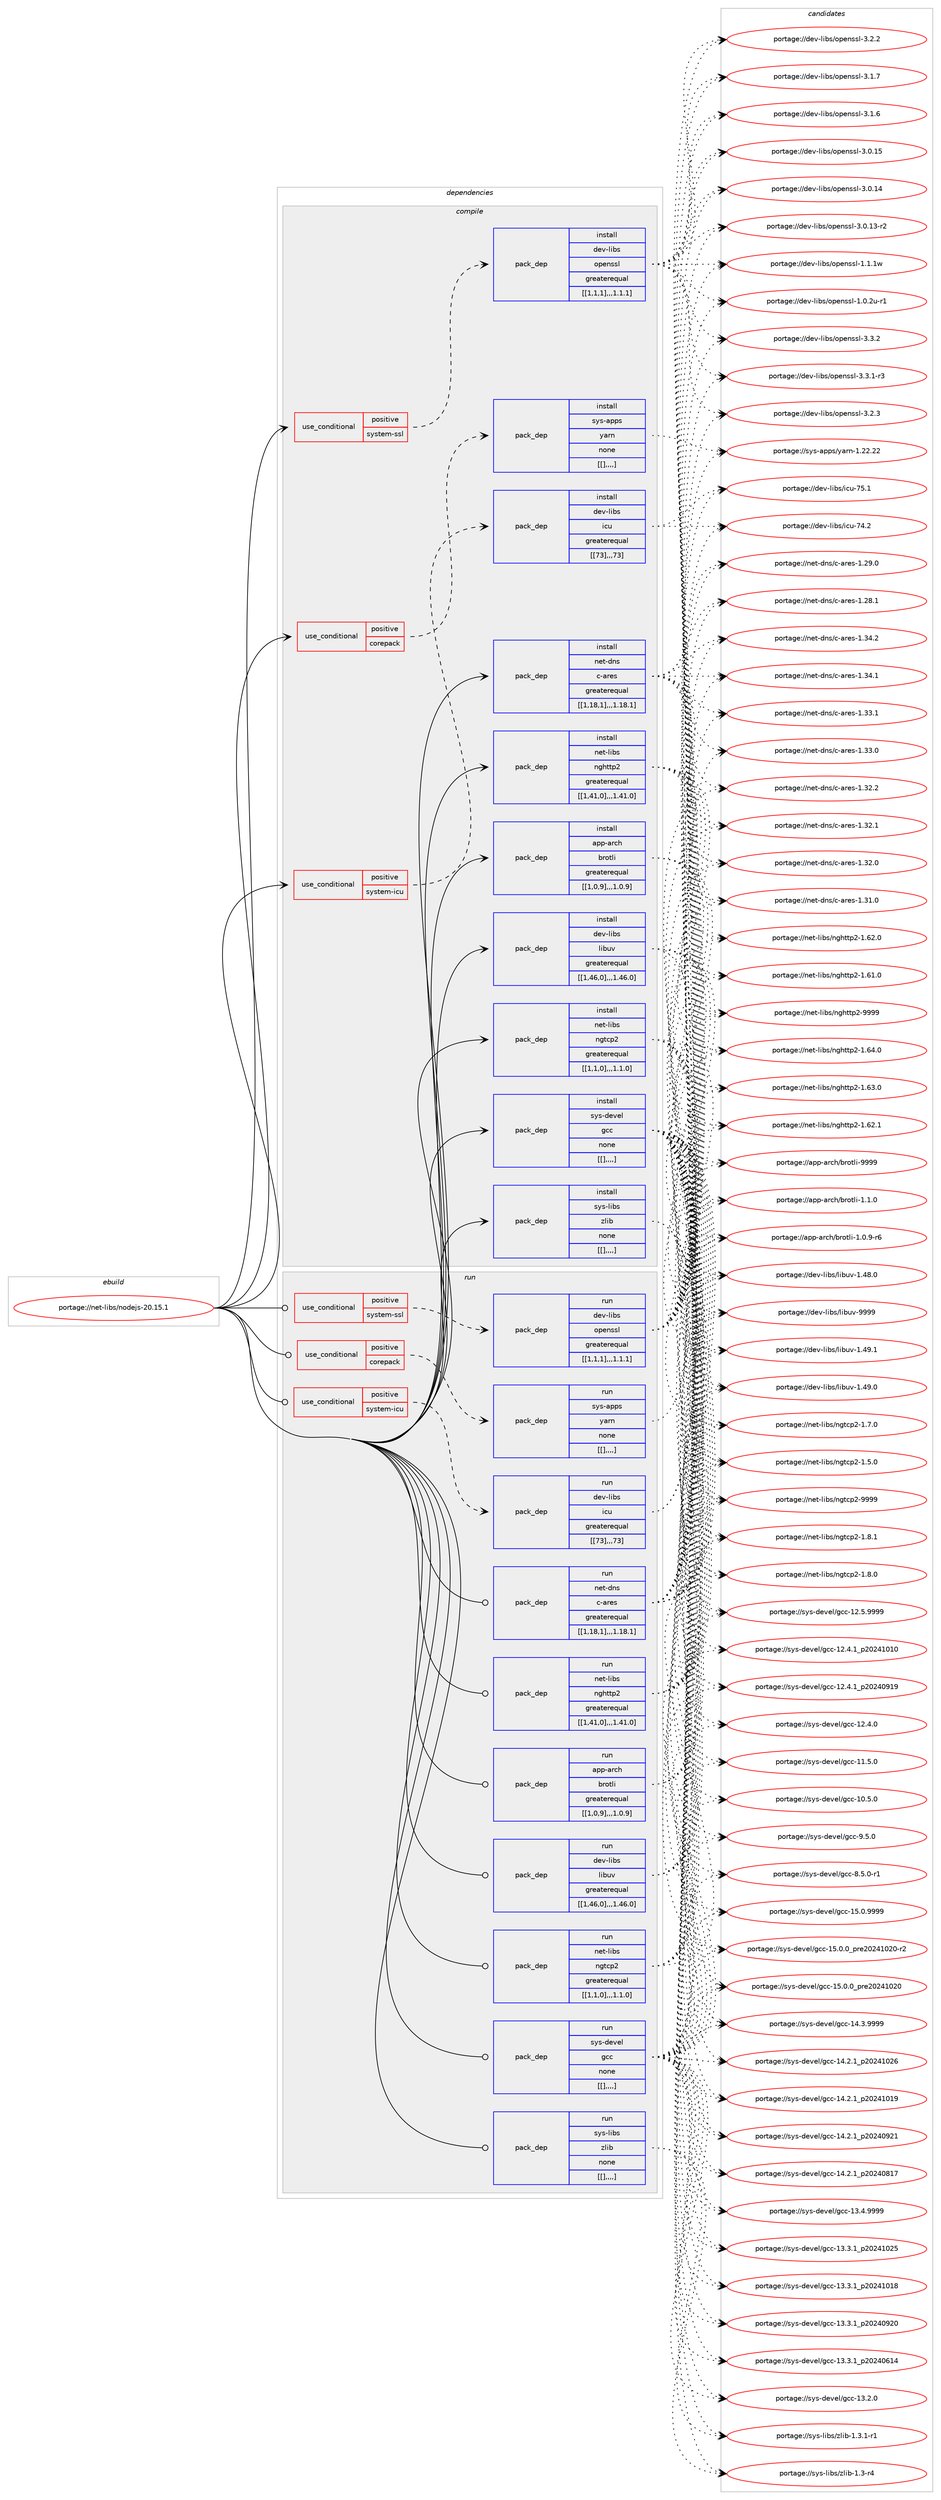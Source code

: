 digraph prolog {

# *************
# Graph options
# *************

newrank=true;
concentrate=true;
compound=true;
graph [rankdir=LR,fontname=Helvetica,fontsize=10,ranksep=1.5];#, ranksep=2.5, nodesep=0.2];
edge  [arrowhead=vee];
node  [fontname=Helvetica,fontsize=10];

# **********
# The ebuild
# **********

subgraph cluster_leftcol {
color=gray;
label=<<i>ebuild</i>>;
id [label="portage://net-libs/nodejs-20.15.1", color=red, width=4, href="../net-libs/nodejs-20.15.1.svg"];
}

# ****************
# The dependencies
# ****************

subgraph cluster_midcol {
color=gray;
label=<<i>dependencies</i>>;
subgraph cluster_compile {
fillcolor="#eeeeee";
style=filled;
label=<<i>compile</i>>;
subgraph cond100924 {
dependency384894 [label=<<TABLE BORDER="0" CELLBORDER="1" CELLSPACING="0" CELLPADDING="4"><TR><TD ROWSPAN="3" CELLPADDING="10">use_conditional</TD></TR><TR><TD>positive</TD></TR><TR><TD>corepack</TD></TR></TABLE>>, shape=none, color=red];
subgraph pack281029 {
dependency384946 [label=<<TABLE BORDER="0" CELLBORDER="1" CELLSPACING="0" CELLPADDING="4" WIDTH="220"><TR><TD ROWSPAN="6" CELLPADDING="30">pack_dep</TD></TR><TR><TD WIDTH="110">install</TD></TR><TR><TD>sys-apps</TD></TR><TR><TD>yarn</TD></TR><TR><TD>none</TD></TR><TR><TD>[[],,,,]</TD></TR></TABLE>>, shape=none, color=blue];
}
dependency384894:e -> dependency384946:w [weight=20,style="dashed",arrowhead="vee"];
}
id:e -> dependency384894:w [weight=20,style="solid",arrowhead="vee"];
subgraph cond100966 {
dependency384971 [label=<<TABLE BORDER="0" CELLBORDER="1" CELLSPACING="0" CELLPADDING="4"><TR><TD ROWSPAN="3" CELLPADDING="10">use_conditional</TD></TR><TR><TD>positive</TD></TR><TR><TD>system-icu</TD></TR></TABLE>>, shape=none, color=red];
subgraph pack281079 {
dependency385062 [label=<<TABLE BORDER="0" CELLBORDER="1" CELLSPACING="0" CELLPADDING="4" WIDTH="220"><TR><TD ROWSPAN="6" CELLPADDING="30">pack_dep</TD></TR><TR><TD WIDTH="110">install</TD></TR><TR><TD>dev-libs</TD></TR><TR><TD>icu</TD></TR><TR><TD>greaterequal</TD></TR><TR><TD>[[73],,,73]</TD></TR></TABLE>>, shape=none, color=blue];
}
dependency384971:e -> dependency385062:w [weight=20,style="dashed",arrowhead="vee"];
}
id:e -> dependency384971:w [weight=20,style="solid",arrowhead="vee"];
subgraph cond101025 {
dependency385082 [label=<<TABLE BORDER="0" CELLBORDER="1" CELLSPACING="0" CELLPADDING="4"><TR><TD ROWSPAN="3" CELLPADDING="10">use_conditional</TD></TR><TR><TD>positive</TD></TR><TR><TD>system-ssl</TD></TR></TABLE>>, shape=none, color=red];
subgraph pack281119 {
dependency385107 [label=<<TABLE BORDER="0" CELLBORDER="1" CELLSPACING="0" CELLPADDING="4" WIDTH="220"><TR><TD ROWSPAN="6" CELLPADDING="30">pack_dep</TD></TR><TR><TD WIDTH="110">install</TD></TR><TR><TD>dev-libs</TD></TR><TR><TD>openssl</TD></TR><TR><TD>greaterequal</TD></TR><TR><TD>[[1,1,1],,,1.1.1]</TD></TR></TABLE>>, shape=none, color=blue];
}
dependency385082:e -> dependency385107:w [weight=20,style="dashed",arrowhead="vee"];
}
id:e -> dependency385082:w [weight=20,style="solid",arrowhead="vee"];
subgraph pack281132 {
dependency385146 [label=<<TABLE BORDER="0" CELLBORDER="1" CELLSPACING="0" CELLPADDING="4" WIDTH="220"><TR><TD ROWSPAN="6" CELLPADDING="30">pack_dep</TD></TR><TR><TD WIDTH="110">install</TD></TR><TR><TD>app-arch</TD></TR><TR><TD>brotli</TD></TR><TR><TD>greaterequal</TD></TR><TR><TD>[[1,0,9],,,1.0.9]</TD></TR></TABLE>>, shape=none, color=blue];
}
id:e -> dependency385146:w [weight=20,style="solid",arrowhead="vee"];
subgraph pack281156 {
dependency385151 [label=<<TABLE BORDER="0" CELLBORDER="1" CELLSPACING="0" CELLPADDING="4" WIDTH="220"><TR><TD ROWSPAN="6" CELLPADDING="30">pack_dep</TD></TR><TR><TD WIDTH="110">install</TD></TR><TR><TD>dev-libs</TD></TR><TR><TD>libuv</TD></TR><TR><TD>greaterequal</TD></TR><TR><TD>[[1,46,0],,,1.46.0]</TD></TR></TABLE>>, shape=none, color=blue];
}
id:e -> dependency385151:w [weight=20,style="solid",arrowhead="vee"];
subgraph pack281160 {
dependency385176 [label=<<TABLE BORDER="0" CELLBORDER="1" CELLSPACING="0" CELLPADDING="4" WIDTH="220"><TR><TD ROWSPAN="6" CELLPADDING="30">pack_dep</TD></TR><TR><TD WIDTH="110">install</TD></TR><TR><TD>net-dns</TD></TR><TR><TD>c-ares</TD></TR><TR><TD>greaterequal</TD></TR><TR><TD>[[1,18,1],,,1.18.1]</TD></TR></TABLE>>, shape=none, color=blue];
}
id:e -> dependency385176:w [weight=20,style="solid",arrowhead="vee"];
subgraph pack281193 {
dependency385240 [label=<<TABLE BORDER="0" CELLBORDER="1" CELLSPACING="0" CELLPADDING="4" WIDTH="220"><TR><TD ROWSPAN="6" CELLPADDING="30">pack_dep</TD></TR><TR><TD WIDTH="110">install</TD></TR><TR><TD>net-libs</TD></TR><TR><TD>nghttp2</TD></TR><TR><TD>greaterequal</TD></TR><TR><TD>[[1,41,0],,,1.41.0]</TD></TR></TABLE>>, shape=none, color=blue];
}
id:e -> dependency385240:w [weight=20,style="solid",arrowhead="vee"];
subgraph pack281245 {
dependency385301 [label=<<TABLE BORDER="0" CELLBORDER="1" CELLSPACING="0" CELLPADDING="4" WIDTH="220"><TR><TD ROWSPAN="6" CELLPADDING="30">pack_dep</TD></TR><TR><TD WIDTH="110">install</TD></TR><TR><TD>net-libs</TD></TR><TR><TD>ngtcp2</TD></TR><TR><TD>greaterequal</TD></TR><TR><TD>[[1,1,0],,,1.1.0]</TD></TR></TABLE>>, shape=none, color=blue];
}
id:e -> dependency385301:w [weight=20,style="solid",arrowhead="vee"];
subgraph pack281261 {
dependency385306 [label=<<TABLE BORDER="0" CELLBORDER="1" CELLSPACING="0" CELLPADDING="4" WIDTH="220"><TR><TD ROWSPAN="6" CELLPADDING="30">pack_dep</TD></TR><TR><TD WIDTH="110">install</TD></TR><TR><TD>sys-devel</TD></TR><TR><TD>gcc</TD></TR><TR><TD>none</TD></TR><TR><TD>[[],,,,]</TD></TR></TABLE>>, shape=none, color=blue];
}
id:e -> dependency385306:w [weight=20,style="solid",arrowhead="vee"];
subgraph pack281265 {
dependency385327 [label=<<TABLE BORDER="0" CELLBORDER="1" CELLSPACING="0" CELLPADDING="4" WIDTH="220"><TR><TD ROWSPAN="6" CELLPADDING="30">pack_dep</TD></TR><TR><TD WIDTH="110">install</TD></TR><TR><TD>sys-libs</TD></TR><TR><TD>zlib</TD></TR><TR><TD>none</TD></TR><TR><TD>[[],,,,]</TD></TR></TABLE>>, shape=none, color=blue];
}
id:e -> dependency385327:w [weight=20,style="solid",arrowhead="vee"];
}
subgraph cluster_compileandrun {
fillcolor="#eeeeee";
style=filled;
label=<<i>compile and run</i>>;
}
subgraph cluster_run {
fillcolor="#eeeeee";
style=filled;
label=<<i>run</i>>;
subgraph cond101110 {
dependency385364 [label=<<TABLE BORDER="0" CELLBORDER="1" CELLSPACING="0" CELLPADDING="4"><TR><TD ROWSPAN="3" CELLPADDING="10">use_conditional</TD></TR><TR><TD>positive</TD></TR><TR><TD>corepack</TD></TR></TABLE>>, shape=none, color=red];
subgraph pack281303 {
dependency385455 [label=<<TABLE BORDER="0" CELLBORDER="1" CELLSPACING="0" CELLPADDING="4" WIDTH="220"><TR><TD ROWSPAN="6" CELLPADDING="30">pack_dep</TD></TR><TR><TD WIDTH="110">run</TD></TR><TR><TD>sys-apps</TD></TR><TR><TD>yarn</TD></TR><TR><TD>none</TD></TR><TR><TD>[[],,,,]</TD></TR></TABLE>>, shape=none, color=blue];
}
dependency385364:e -> dependency385455:w [weight=20,style="dashed",arrowhead="vee"];
}
id:e -> dependency385364:w [weight=20,style="solid",arrowhead="odot"];
subgraph cond101155 {
dependency385460 [label=<<TABLE BORDER="0" CELLBORDER="1" CELLSPACING="0" CELLPADDING="4"><TR><TD ROWSPAN="3" CELLPADDING="10">use_conditional</TD></TR><TR><TD>positive</TD></TR><TR><TD>system-icu</TD></TR></TABLE>>, shape=none, color=red];
subgraph pack281361 {
dependency385465 [label=<<TABLE BORDER="0" CELLBORDER="1" CELLSPACING="0" CELLPADDING="4" WIDTH="220"><TR><TD ROWSPAN="6" CELLPADDING="30">pack_dep</TD></TR><TR><TD WIDTH="110">run</TD></TR><TR><TD>dev-libs</TD></TR><TR><TD>icu</TD></TR><TR><TD>greaterequal</TD></TR><TR><TD>[[73],,,73]</TD></TR></TABLE>>, shape=none, color=blue];
}
dependency385460:e -> dependency385465:w [weight=20,style="dashed",arrowhead="vee"];
}
id:e -> dependency385460:w [weight=20,style="solid",arrowhead="odot"];
subgraph cond101196 {
dependency385582 [label=<<TABLE BORDER="0" CELLBORDER="1" CELLSPACING="0" CELLPADDING="4"><TR><TD ROWSPAN="3" CELLPADDING="10">use_conditional</TD></TR><TR><TD>positive</TD></TR><TR><TD>system-ssl</TD></TR></TABLE>>, shape=none, color=red];
subgraph pack281463 {
dependency385615 [label=<<TABLE BORDER="0" CELLBORDER="1" CELLSPACING="0" CELLPADDING="4" WIDTH="220"><TR><TD ROWSPAN="6" CELLPADDING="30">pack_dep</TD></TR><TR><TD WIDTH="110">run</TD></TR><TR><TD>dev-libs</TD></TR><TR><TD>openssl</TD></TR><TR><TD>greaterequal</TD></TR><TR><TD>[[1,1,1],,,1.1.1]</TD></TR></TABLE>>, shape=none, color=blue];
}
dependency385582:e -> dependency385615:w [weight=20,style="dashed",arrowhead="vee"];
}
id:e -> dependency385582:w [weight=20,style="solid",arrowhead="odot"];
subgraph pack281468 {
dependency385642 [label=<<TABLE BORDER="0" CELLBORDER="1" CELLSPACING="0" CELLPADDING="4" WIDTH="220"><TR><TD ROWSPAN="6" CELLPADDING="30">pack_dep</TD></TR><TR><TD WIDTH="110">run</TD></TR><TR><TD>app-arch</TD></TR><TR><TD>brotli</TD></TR><TR><TD>greaterequal</TD></TR><TR><TD>[[1,0,9],,,1.0.9]</TD></TR></TABLE>>, shape=none, color=blue];
}
id:e -> dependency385642:w [weight=20,style="solid",arrowhead="odot"];
subgraph pack281482 {
dependency385647 [label=<<TABLE BORDER="0" CELLBORDER="1" CELLSPACING="0" CELLPADDING="4" WIDTH="220"><TR><TD ROWSPAN="6" CELLPADDING="30">pack_dep</TD></TR><TR><TD WIDTH="110">run</TD></TR><TR><TD>dev-libs</TD></TR><TR><TD>libuv</TD></TR><TR><TD>greaterequal</TD></TR><TR><TD>[[1,46,0],,,1.46.0]</TD></TR></TABLE>>, shape=none, color=blue];
}
id:e -> dependency385647:w [weight=20,style="solid",arrowhead="odot"];
subgraph pack281513 {
dependency385724 [label=<<TABLE BORDER="0" CELLBORDER="1" CELLSPACING="0" CELLPADDING="4" WIDTH="220"><TR><TD ROWSPAN="6" CELLPADDING="30">pack_dep</TD></TR><TR><TD WIDTH="110">run</TD></TR><TR><TD>net-dns</TD></TR><TR><TD>c-ares</TD></TR><TR><TD>greaterequal</TD></TR><TR><TD>[[1,18,1],,,1.18.1]</TD></TR></TABLE>>, shape=none, color=blue];
}
id:e -> dependency385724:w [weight=20,style="solid",arrowhead="odot"];
subgraph pack281541 {
dependency385743 [label=<<TABLE BORDER="0" CELLBORDER="1" CELLSPACING="0" CELLPADDING="4" WIDTH="220"><TR><TD ROWSPAN="6" CELLPADDING="30">pack_dep</TD></TR><TR><TD WIDTH="110">run</TD></TR><TR><TD>net-libs</TD></TR><TR><TD>nghttp2</TD></TR><TR><TD>greaterequal</TD></TR><TR><TD>[[1,41,0],,,1.41.0]</TD></TR></TABLE>>, shape=none, color=blue];
}
id:e -> dependency385743:w [weight=20,style="solid",arrowhead="odot"];
subgraph pack281556 {
dependency385764 [label=<<TABLE BORDER="0" CELLBORDER="1" CELLSPACING="0" CELLPADDING="4" WIDTH="220"><TR><TD ROWSPAN="6" CELLPADDING="30">pack_dep</TD></TR><TR><TD WIDTH="110">run</TD></TR><TR><TD>net-libs</TD></TR><TR><TD>ngtcp2</TD></TR><TR><TD>greaterequal</TD></TR><TR><TD>[[1,1,0],,,1.1.0]</TD></TR></TABLE>>, shape=none, color=blue];
}
id:e -> dependency385764:w [weight=20,style="solid",arrowhead="odot"];
subgraph pack281572 {
dependency385792 [label=<<TABLE BORDER="0" CELLBORDER="1" CELLSPACING="0" CELLPADDING="4" WIDTH="220"><TR><TD ROWSPAN="6" CELLPADDING="30">pack_dep</TD></TR><TR><TD WIDTH="110">run</TD></TR><TR><TD>sys-devel</TD></TR><TR><TD>gcc</TD></TR><TR><TD>none</TD></TR><TR><TD>[[],,,,]</TD></TR></TABLE>>, shape=none, color=blue];
}
id:e -> dependency385792:w [weight=20,style="solid",arrowhead="odot"];
subgraph pack281595 {
dependency385825 [label=<<TABLE BORDER="0" CELLBORDER="1" CELLSPACING="0" CELLPADDING="4" WIDTH="220"><TR><TD ROWSPAN="6" CELLPADDING="30">pack_dep</TD></TR><TR><TD WIDTH="110">run</TD></TR><TR><TD>sys-libs</TD></TR><TR><TD>zlib</TD></TR><TR><TD>none</TD></TR><TR><TD>[[],,,,]</TD></TR></TABLE>>, shape=none, color=blue];
}
id:e -> dependency385825:w [weight=20,style="solid",arrowhead="odot"];
}
}

# **************
# The candidates
# **************

subgraph cluster_choices {
rank=same;
color=gray;
label=<<i>candidates</i>>;

subgraph choice280970 {
color=black;
nodesep=1;
choice115121115459711211211547121971141104549465050465050 [label="portage://sys-apps/yarn-1.22.22", color=red, width=4,href="../sys-apps/yarn-1.22.22.svg"];
dependency384946:e -> choice115121115459711211211547121971141104549465050465050:w [style=dotted,weight="100"];
}
subgraph choice280973 {
color=black;
nodesep=1;
choice100101118451081059811547105991174555534649 [label="portage://dev-libs/icu-75.1", color=red, width=4,href="../dev-libs/icu-75.1.svg"];
choice100101118451081059811547105991174555524650 [label="portage://dev-libs/icu-74.2", color=red, width=4,href="../dev-libs/icu-74.2.svg"];
dependency385062:e -> choice100101118451081059811547105991174555534649:w [style=dotted,weight="100"];
dependency385062:e -> choice100101118451081059811547105991174555524650:w [style=dotted,weight="100"];
}
subgraph choice280978 {
color=black;
nodesep=1;
choice100101118451081059811547111112101110115115108455146514650 [label="portage://dev-libs/openssl-3.3.2", color=red, width=4,href="../dev-libs/openssl-3.3.2.svg"];
choice1001011184510810598115471111121011101151151084551465146494511451 [label="portage://dev-libs/openssl-3.3.1-r3", color=red, width=4,href="../dev-libs/openssl-3.3.1-r3.svg"];
choice100101118451081059811547111112101110115115108455146504651 [label="portage://dev-libs/openssl-3.2.3", color=red, width=4,href="../dev-libs/openssl-3.2.3.svg"];
choice100101118451081059811547111112101110115115108455146504650 [label="portage://dev-libs/openssl-3.2.2", color=red, width=4,href="../dev-libs/openssl-3.2.2.svg"];
choice100101118451081059811547111112101110115115108455146494655 [label="portage://dev-libs/openssl-3.1.7", color=red, width=4,href="../dev-libs/openssl-3.1.7.svg"];
choice100101118451081059811547111112101110115115108455146494654 [label="portage://dev-libs/openssl-3.1.6", color=red, width=4,href="../dev-libs/openssl-3.1.6.svg"];
choice10010111845108105981154711111210111011511510845514648464953 [label="portage://dev-libs/openssl-3.0.15", color=red, width=4,href="../dev-libs/openssl-3.0.15.svg"];
choice10010111845108105981154711111210111011511510845514648464952 [label="portage://dev-libs/openssl-3.0.14", color=red, width=4,href="../dev-libs/openssl-3.0.14.svg"];
choice100101118451081059811547111112101110115115108455146484649514511450 [label="portage://dev-libs/openssl-3.0.13-r2", color=red, width=4,href="../dev-libs/openssl-3.0.13-r2.svg"];
choice100101118451081059811547111112101110115115108454946494649119 [label="portage://dev-libs/openssl-1.1.1w", color=red, width=4,href="../dev-libs/openssl-1.1.1w.svg"];
choice1001011184510810598115471111121011101151151084549464846501174511449 [label="portage://dev-libs/openssl-1.0.2u-r1", color=red, width=4,href="../dev-libs/openssl-1.0.2u-r1.svg"];
dependency385107:e -> choice100101118451081059811547111112101110115115108455146514650:w [style=dotted,weight="100"];
dependency385107:e -> choice1001011184510810598115471111121011101151151084551465146494511451:w [style=dotted,weight="100"];
dependency385107:e -> choice100101118451081059811547111112101110115115108455146504651:w [style=dotted,weight="100"];
dependency385107:e -> choice100101118451081059811547111112101110115115108455146504650:w [style=dotted,weight="100"];
dependency385107:e -> choice100101118451081059811547111112101110115115108455146494655:w [style=dotted,weight="100"];
dependency385107:e -> choice100101118451081059811547111112101110115115108455146494654:w [style=dotted,weight="100"];
dependency385107:e -> choice10010111845108105981154711111210111011511510845514648464953:w [style=dotted,weight="100"];
dependency385107:e -> choice10010111845108105981154711111210111011511510845514648464952:w [style=dotted,weight="100"];
dependency385107:e -> choice100101118451081059811547111112101110115115108455146484649514511450:w [style=dotted,weight="100"];
dependency385107:e -> choice100101118451081059811547111112101110115115108454946494649119:w [style=dotted,weight="100"];
dependency385107:e -> choice1001011184510810598115471111121011101151151084549464846501174511449:w [style=dotted,weight="100"];
}
subgraph choice280987 {
color=black;
nodesep=1;
choice9711211245971149910447981141111161081054557575757 [label="portage://app-arch/brotli-9999", color=red, width=4,href="../app-arch/brotli-9999.svg"];
choice971121124597114991044798114111116108105454946494648 [label="portage://app-arch/brotli-1.1.0", color=red, width=4,href="../app-arch/brotli-1.1.0.svg"];
choice9711211245971149910447981141111161081054549464846574511454 [label="portage://app-arch/brotli-1.0.9-r6", color=red, width=4,href="../app-arch/brotli-1.0.9-r6.svg"];
dependency385146:e -> choice9711211245971149910447981141111161081054557575757:w [style=dotted,weight="100"];
dependency385146:e -> choice971121124597114991044798114111116108105454946494648:w [style=dotted,weight="100"];
dependency385146:e -> choice9711211245971149910447981141111161081054549464846574511454:w [style=dotted,weight="100"];
}
subgraph choice281001 {
color=black;
nodesep=1;
choice100101118451081059811547108105981171184557575757 [label="portage://dev-libs/libuv-9999", color=red, width=4,href="../dev-libs/libuv-9999.svg"];
choice1001011184510810598115471081059811711845494652574649 [label="portage://dev-libs/libuv-1.49.1", color=red, width=4,href="../dev-libs/libuv-1.49.1.svg"];
choice1001011184510810598115471081059811711845494652574648 [label="portage://dev-libs/libuv-1.49.0", color=red, width=4,href="../dev-libs/libuv-1.49.0.svg"];
choice1001011184510810598115471081059811711845494652564648 [label="portage://dev-libs/libuv-1.48.0", color=red, width=4,href="../dev-libs/libuv-1.48.0.svg"];
dependency385151:e -> choice100101118451081059811547108105981171184557575757:w [style=dotted,weight="100"];
dependency385151:e -> choice1001011184510810598115471081059811711845494652574649:w [style=dotted,weight="100"];
dependency385151:e -> choice1001011184510810598115471081059811711845494652574648:w [style=dotted,weight="100"];
dependency385151:e -> choice1001011184510810598115471081059811711845494652564648:w [style=dotted,weight="100"];
}
subgraph choice281006 {
color=black;
nodesep=1;
choice110101116451001101154799459711410111545494651524650 [label="portage://net-dns/c-ares-1.34.2", color=red, width=4,href="../net-dns/c-ares-1.34.2.svg"];
choice110101116451001101154799459711410111545494651524649 [label="portage://net-dns/c-ares-1.34.1", color=red, width=4,href="../net-dns/c-ares-1.34.1.svg"];
choice110101116451001101154799459711410111545494651514649 [label="portage://net-dns/c-ares-1.33.1", color=red, width=4,href="../net-dns/c-ares-1.33.1.svg"];
choice110101116451001101154799459711410111545494651514648 [label="portage://net-dns/c-ares-1.33.0", color=red, width=4,href="../net-dns/c-ares-1.33.0.svg"];
choice110101116451001101154799459711410111545494651504650 [label="portage://net-dns/c-ares-1.32.2", color=red, width=4,href="../net-dns/c-ares-1.32.2.svg"];
choice110101116451001101154799459711410111545494651504649 [label="portage://net-dns/c-ares-1.32.1", color=red, width=4,href="../net-dns/c-ares-1.32.1.svg"];
choice110101116451001101154799459711410111545494651504648 [label="portage://net-dns/c-ares-1.32.0", color=red, width=4,href="../net-dns/c-ares-1.32.0.svg"];
choice110101116451001101154799459711410111545494651494648 [label="portage://net-dns/c-ares-1.31.0", color=red, width=4,href="../net-dns/c-ares-1.31.0.svg"];
choice110101116451001101154799459711410111545494650574648 [label="portage://net-dns/c-ares-1.29.0", color=red, width=4,href="../net-dns/c-ares-1.29.0.svg"];
choice110101116451001101154799459711410111545494650564649 [label="portage://net-dns/c-ares-1.28.1", color=red, width=4,href="../net-dns/c-ares-1.28.1.svg"];
dependency385176:e -> choice110101116451001101154799459711410111545494651524650:w [style=dotted,weight="100"];
dependency385176:e -> choice110101116451001101154799459711410111545494651524649:w [style=dotted,weight="100"];
dependency385176:e -> choice110101116451001101154799459711410111545494651514649:w [style=dotted,weight="100"];
dependency385176:e -> choice110101116451001101154799459711410111545494651514648:w [style=dotted,weight="100"];
dependency385176:e -> choice110101116451001101154799459711410111545494651504650:w [style=dotted,weight="100"];
dependency385176:e -> choice110101116451001101154799459711410111545494651504649:w [style=dotted,weight="100"];
dependency385176:e -> choice110101116451001101154799459711410111545494651504648:w [style=dotted,weight="100"];
dependency385176:e -> choice110101116451001101154799459711410111545494651494648:w [style=dotted,weight="100"];
dependency385176:e -> choice110101116451001101154799459711410111545494650574648:w [style=dotted,weight="100"];
dependency385176:e -> choice110101116451001101154799459711410111545494650564649:w [style=dotted,weight="100"];
}
subgraph choice281049 {
color=black;
nodesep=1;
choice110101116451081059811547110103104116116112504557575757 [label="portage://net-libs/nghttp2-9999", color=red, width=4,href="../net-libs/nghttp2-9999.svg"];
choice1101011164510810598115471101031041161161125045494654524648 [label="portage://net-libs/nghttp2-1.64.0", color=red, width=4,href="../net-libs/nghttp2-1.64.0.svg"];
choice1101011164510810598115471101031041161161125045494654514648 [label="portage://net-libs/nghttp2-1.63.0", color=red, width=4,href="../net-libs/nghttp2-1.63.0.svg"];
choice1101011164510810598115471101031041161161125045494654504649 [label="portage://net-libs/nghttp2-1.62.1", color=red, width=4,href="../net-libs/nghttp2-1.62.1.svg"];
choice1101011164510810598115471101031041161161125045494654504648 [label="portage://net-libs/nghttp2-1.62.0", color=red, width=4,href="../net-libs/nghttp2-1.62.0.svg"];
choice1101011164510810598115471101031041161161125045494654494648 [label="portage://net-libs/nghttp2-1.61.0", color=red, width=4,href="../net-libs/nghttp2-1.61.0.svg"];
dependency385240:e -> choice110101116451081059811547110103104116116112504557575757:w [style=dotted,weight="100"];
dependency385240:e -> choice1101011164510810598115471101031041161161125045494654524648:w [style=dotted,weight="100"];
dependency385240:e -> choice1101011164510810598115471101031041161161125045494654514648:w [style=dotted,weight="100"];
dependency385240:e -> choice1101011164510810598115471101031041161161125045494654504649:w [style=dotted,weight="100"];
dependency385240:e -> choice1101011164510810598115471101031041161161125045494654504648:w [style=dotted,weight="100"];
dependency385240:e -> choice1101011164510810598115471101031041161161125045494654494648:w [style=dotted,weight="100"];
}
subgraph choice281129 {
color=black;
nodesep=1;
choice11010111645108105981154711010311699112504557575757 [label="portage://net-libs/ngtcp2-9999", color=red, width=4,href="../net-libs/ngtcp2-9999.svg"];
choice1101011164510810598115471101031169911250454946564649 [label="portage://net-libs/ngtcp2-1.8.1", color=red, width=4,href="../net-libs/ngtcp2-1.8.1.svg"];
choice1101011164510810598115471101031169911250454946564648 [label="portage://net-libs/ngtcp2-1.8.0", color=red, width=4,href="../net-libs/ngtcp2-1.8.0.svg"];
choice1101011164510810598115471101031169911250454946554648 [label="portage://net-libs/ngtcp2-1.7.0", color=red, width=4,href="../net-libs/ngtcp2-1.7.0.svg"];
choice1101011164510810598115471101031169911250454946534648 [label="portage://net-libs/ngtcp2-1.5.0", color=red, width=4,href="../net-libs/ngtcp2-1.5.0.svg"];
dependency385301:e -> choice11010111645108105981154711010311699112504557575757:w [style=dotted,weight="100"];
dependency385301:e -> choice1101011164510810598115471101031169911250454946564649:w [style=dotted,weight="100"];
dependency385301:e -> choice1101011164510810598115471101031169911250454946564648:w [style=dotted,weight="100"];
dependency385301:e -> choice1101011164510810598115471101031169911250454946554648:w [style=dotted,weight="100"];
dependency385301:e -> choice1101011164510810598115471101031169911250454946534648:w [style=dotted,weight="100"];
}
subgraph choice281139 {
color=black;
nodesep=1;
choice1151211154510010111810110847103999945495346484657575757 [label="portage://sys-devel/gcc-15.0.9999", color=red, width=4,href="../sys-devel/gcc-15.0.9999.svg"];
choice11512111545100101118101108471039999454953464846489511211410150485052494850484511450 [label="portage://sys-devel/gcc-15.0.0_pre20241020-r2", color=red, width=4,href="../sys-devel/gcc-15.0.0_pre20241020-r2.svg"];
choice1151211154510010111810110847103999945495346484648951121141015048505249485048 [label="portage://sys-devel/gcc-15.0.0_pre20241020", color=red, width=4,href="../sys-devel/gcc-15.0.0_pre20241020.svg"];
choice1151211154510010111810110847103999945495246514657575757 [label="portage://sys-devel/gcc-14.3.9999", color=red, width=4,href="../sys-devel/gcc-14.3.9999.svg"];
choice1151211154510010111810110847103999945495246504649951125048505249485054 [label="portage://sys-devel/gcc-14.2.1_p20241026", color=red, width=4,href="../sys-devel/gcc-14.2.1_p20241026.svg"];
choice1151211154510010111810110847103999945495246504649951125048505249484957 [label="portage://sys-devel/gcc-14.2.1_p20241019", color=red, width=4,href="../sys-devel/gcc-14.2.1_p20241019.svg"];
choice1151211154510010111810110847103999945495246504649951125048505248575049 [label="portage://sys-devel/gcc-14.2.1_p20240921", color=red, width=4,href="../sys-devel/gcc-14.2.1_p20240921.svg"];
choice1151211154510010111810110847103999945495246504649951125048505248564955 [label="portage://sys-devel/gcc-14.2.1_p20240817", color=red, width=4,href="../sys-devel/gcc-14.2.1_p20240817.svg"];
choice1151211154510010111810110847103999945495146524657575757 [label="portage://sys-devel/gcc-13.4.9999", color=red, width=4,href="../sys-devel/gcc-13.4.9999.svg"];
choice1151211154510010111810110847103999945495146514649951125048505249485053 [label="portage://sys-devel/gcc-13.3.1_p20241025", color=red, width=4,href="../sys-devel/gcc-13.3.1_p20241025.svg"];
choice1151211154510010111810110847103999945495146514649951125048505249484956 [label="portage://sys-devel/gcc-13.3.1_p20241018", color=red, width=4,href="../sys-devel/gcc-13.3.1_p20241018.svg"];
choice1151211154510010111810110847103999945495146514649951125048505248575048 [label="portage://sys-devel/gcc-13.3.1_p20240920", color=red, width=4,href="../sys-devel/gcc-13.3.1_p20240920.svg"];
choice1151211154510010111810110847103999945495146514649951125048505248544952 [label="portage://sys-devel/gcc-13.3.1_p20240614", color=red, width=4,href="../sys-devel/gcc-13.3.1_p20240614.svg"];
choice1151211154510010111810110847103999945495146504648 [label="portage://sys-devel/gcc-13.2.0", color=red, width=4,href="../sys-devel/gcc-13.2.0.svg"];
choice1151211154510010111810110847103999945495046534657575757 [label="portage://sys-devel/gcc-12.5.9999", color=red, width=4,href="../sys-devel/gcc-12.5.9999.svg"];
choice1151211154510010111810110847103999945495046524649951125048505249484948 [label="portage://sys-devel/gcc-12.4.1_p20241010", color=red, width=4,href="../sys-devel/gcc-12.4.1_p20241010.svg"];
choice1151211154510010111810110847103999945495046524649951125048505248574957 [label="portage://sys-devel/gcc-12.4.1_p20240919", color=red, width=4,href="../sys-devel/gcc-12.4.1_p20240919.svg"];
choice1151211154510010111810110847103999945495046524648 [label="portage://sys-devel/gcc-12.4.0", color=red, width=4,href="../sys-devel/gcc-12.4.0.svg"];
choice1151211154510010111810110847103999945494946534648 [label="portage://sys-devel/gcc-11.5.0", color=red, width=4,href="../sys-devel/gcc-11.5.0.svg"];
choice1151211154510010111810110847103999945494846534648 [label="portage://sys-devel/gcc-10.5.0", color=red, width=4,href="../sys-devel/gcc-10.5.0.svg"];
choice11512111545100101118101108471039999455746534648 [label="portage://sys-devel/gcc-9.5.0", color=red, width=4,href="../sys-devel/gcc-9.5.0.svg"];
choice115121115451001011181011084710399994556465346484511449 [label="portage://sys-devel/gcc-8.5.0-r1", color=red, width=4,href="../sys-devel/gcc-8.5.0-r1.svg"];
dependency385306:e -> choice1151211154510010111810110847103999945495346484657575757:w [style=dotted,weight="100"];
dependency385306:e -> choice11512111545100101118101108471039999454953464846489511211410150485052494850484511450:w [style=dotted,weight="100"];
dependency385306:e -> choice1151211154510010111810110847103999945495346484648951121141015048505249485048:w [style=dotted,weight="100"];
dependency385306:e -> choice1151211154510010111810110847103999945495246514657575757:w [style=dotted,weight="100"];
dependency385306:e -> choice1151211154510010111810110847103999945495246504649951125048505249485054:w [style=dotted,weight="100"];
dependency385306:e -> choice1151211154510010111810110847103999945495246504649951125048505249484957:w [style=dotted,weight="100"];
dependency385306:e -> choice1151211154510010111810110847103999945495246504649951125048505248575049:w [style=dotted,weight="100"];
dependency385306:e -> choice1151211154510010111810110847103999945495246504649951125048505248564955:w [style=dotted,weight="100"];
dependency385306:e -> choice1151211154510010111810110847103999945495146524657575757:w [style=dotted,weight="100"];
dependency385306:e -> choice1151211154510010111810110847103999945495146514649951125048505249485053:w [style=dotted,weight="100"];
dependency385306:e -> choice1151211154510010111810110847103999945495146514649951125048505249484956:w [style=dotted,weight="100"];
dependency385306:e -> choice1151211154510010111810110847103999945495146514649951125048505248575048:w [style=dotted,weight="100"];
dependency385306:e -> choice1151211154510010111810110847103999945495146514649951125048505248544952:w [style=dotted,weight="100"];
dependency385306:e -> choice1151211154510010111810110847103999945495146504648:w [style=dotted,weight="100"];
dependency385306:e -> choice1151211154510010111810110847103999945495046534657575757:w [style=dotted,weight="100"];
dependency385306:e -> choice1151211154510010111810110847103999945495046524649951125048505249484948:w [style=dotted,weight="100"];
dependency385306:e -> choice1151211154510010111810110847103999945495046524649951125048505248574957:w [style=dotted,weight="100"];
dependency385306:e -> choice1151211154510010111810110847103999945495046524648:w [style=dotted,weight="100"];
dependency385306:e -> choice1151211154510010111810110847103999945494946534648:w [style=dotted,weight="100"];
dependency385306:e -> choice1151211154510010111810110847103999945494846534648:w [style=dotted,weight="100"];
dependency385306:e -> choice11512111545100101118101108471039999455746534648:w [style=dotted,weight="100"];
dependency385306:e -> choice115121115451001011181011084710399994556465346484511449:w [style=dotted,weight="100"];
}
subgraph choice281167 {
color=black;
nodesep=1;
choice115121115451081059811547122108105984549465146494511449 [label="portage://sys-libs/zlib-1.3.1-r1", color=red, width=4,href="../sys-libs/zlib-1.3.1-r1.svg"];
choice11512111545108105981154712210810598454946514511452 [label="portage://sys-libs/zlib-1.3-r4", color=red, width=4,href="../sys-libs/zlib-1.3-r4.svg"];
dependency385327:e -> choice115121115451081059811547122108105984549465146494511449:w [style=dotted,weight="100"];
dependency385327:e -> choice11512111545108105981154712210810598454946514511452:w [style=dotted,weight="100"];
}
subgraph choice281172 {
color=black;
nodesep=1;
choice115121115459711211211547121971141104549465050465050 [label="portage://sys-apps/yarn-1.22.22", color=red, width=4,href="../sys-apps/yarn-1.22.22.svg"];
dependency385455:e -> choice115121115459711211211547121971141104549465050465050:w [style=dotted,weight="100"];
}
subgraph choice281212 {
color=black;
nodesep=1;
choice100101118451081059811547105991174555534649 [label="portage://dev-libs/icu-75.1", color=red, width=4,href="../dev-libs/icu-75.1.svg"];
choice100101118451081059811547105991174555524650 [label="portage://dev-libs/icu-74.2", color=red, width=4,href="../dev-libs/icu-74.2.svg"];
dependency385465:e -> choice100101118451081059811547105991174555534649:w [style=dotted,weight="100"];
dependency385465:e -> choice100101118451081059811547105991174555524650:w [style=dotted,weight="100"];
}
subgraph choice281231 {
color=black;
nodesep=1;
choice100101118451081059811547111112101110115115108455146514650 [label="portage://dev-libs/openssl-3.3.2", color=red, width=4,href="../dev-libs/openssl-3.3.2.svg"];
choice1001011184510810598115471111121011101151151084551465146494511451 [label="portage://dev-libs/openssl-3.3.1-r3", color=red, width=4,href="../dev-libs/openssl-3.3.1-r3.svg"];
choice100101118451081059811547111112101110115115108455146504651 [label="portage://dev-libs/openssl-3.2.3", color=red, width=4,href="../dev-libs/openssl-3.2.3.svg"];
choice100101118451081059811547111112101110115115108455146504650 [label="portage://dev-libs/openssl-3.2.2", color=red, width=4,href="../dev-libs/openssl-3.2.2.svg"];
choice100101118451081059811547111112101110115115108455146494655 [label="portage://dev-libs/openssl-3.1.7", color=red, width=4,href="../dev-libs/openssl-3.1.7.svg"];
choice100101118451081059811547111112101110115115108455146494654 [label="portage://dev-libs/openssl-3.1.6", color=red, width=4,href="../dev-libs/openssl-3.1.6.svg"];
choice10010111845108105981154711111210111011511510845514648464953 [label="portage://dev-libs/openssl-3.0.15", color=red, width=4,href="../dev-libs/openssl-3.0.15.svg"];
choice10010111845108105981154711111210111011511510845514648464952 [label="portage://dev-libs/openssl-3.0.14", color=red, width=4,href="../dev-libs/openssl-3.0.14.svg"];
choice100101118451081059811547111112101110115115108455146484649514511450 [label="portage://dev-libs/openssl-3.0.13-r2", color=red, width=4,href="../dev-libs/openssl-3.0.13-r2.svg"];
choice100101118451081059811547111112101110115115108454946494649119 [label="portage://dev-libs/openssl-1.1.1w", color=red, width=4,href="../dev-libs/openssl-1.1.1w.svg"];
choice1001011184510810598115471111121011101151151084549464846501174511449 [label="portage://dev-libs/openssl-1.0.2u-r1", color=red, width=4,href="../dev-libs/openssl-1.0.2u-r1.svg"];
dependency385615:e -> choice100101118451081059811547111112101110115115108455146514650:w [style=dotted,weight="100"];
dependency385615:e -> choice1001011184510810598115471111121011101151151084551465146494511451:w [style=dotted,weight="100"];
dependency385615:e -> choice100101118451081059811547111112101110115115108455146504651:w [style=dotted,weight="100"];
dependency385615:e -> choice100101118451081059811547111112101110115115108455146504650:w [style=dotted,weight="100"];
dependency385615:e -> choice100101118451081059811547111112101110115115108455146494655:w [style=dotted,weight="100"];
dependency385615:e -> choice100101118451081059811547111112101110115115108455146494654:w [style=dotted,weight="100"];
dependency385615:e -> choice10010111845108105981154711111210111011511510845514648464953:w [style=dotted,weight="100"];
dependency385615:e -> choice10010111845108105981154711111210111011511510845514648464952:w [style=dotted,weight="100"];
dependency385615:e -> choice100101118451081059811547111112101110115115108455146484649514511450:w [style=dotted,weight="100"];
dependency385615:e -> choice100101118451081059811547111112101110115115108454946494649119:w [style=dotted,weight="100"];
dependency385615:e -> choice1001011184510810598115471111121011101151151084549464846501174511449:w [style=dotted,weight="100"];
}
subgraph choice281242 {
color=black;
nodesep=1;
choice9711211245971149910447981141111161081054557575757 [label="portage://app-arch/brotli-9999", color=red, width=4,href="../app-arch/brotli-9999.svg"];
choice971121124597114991044798114111116108105454946494648 [label="portage://app-arch/brotli-1.1.0", color=red, width=4,href="../app-arch/brotli-1.1.0.svg"];
choice9711211245971149910447981141111161081054549464846574511454 [label="portage://app-arch/brotli-1.0.9-r6", color=red, width=4,href="../app-arch/brotli-1.0.9-r6.svg"];
dependency385642:e -> choice9711211245971149910447981141111161081054557575757:w [style=dotted,weight="100"];
dependency385642:e -> choice971121124597114991044798114111116108105454946494648:w [style=dotted,weight="100"];
dependency385642:e -> choice9711211245971149910447981141111161081054549464846574511454:w [style=dotted,weight="100"];
}
subgraph choice281244 {
color=black;
nodesep=1;
choice100101118451081059811547108105981171184557575757 [label="portage://dev-libs/libuv-9999", color=red, width=4,href="../dev-libs/libuv-9999.svg"];
choice1001011184510810598115471081059811711845494652574649 [label="portage://dev-libs/libuv-1.49.1", color=red, width=4,href="../dev-libs/libuv-1.49.1.svg"];
choice1001011184510810598115471081059811711845494652574648 [label="portage://dev-libs/libuv-1.49.0", color=red, width=4,href="../dev-libs/libuv-1.49.0.svg"];
choice1001011184510810598115471081059811711845494652564648 [label="portage://dev-libs/libuv-1.48.0", color=red, width=4,href="../dev-libs/libuv-1.48.0.svg"];
dependency385647:e -> choice100101118451081059811547108105981171184557575757:w [style=dotted,weight="100"];
dependency385647:e -> choice1001011184510810598115471081059811711845494652574649:w [style=dotted,weight="100"];
dependency385647:e -> choice1001011184510810598115471081059811711845494652574648:w [style=dotted,weight="100"];
dependency385647:e -> choice1001011184510810598115471081059811711845494652564648:w [style=dotted,weight="100"];
}
subgraph choice281250 {
color=black;
nodesep=1;
choice110101116451001101154799459711410111545494651524650 [label="portage://net-dns/c-ares-1.34.2", color=red, width=4,href="../net-dns/c-ares-1.34.2.svg"];
choice110101116451001101154799459711410111545494651524649 [label="portage://net-dns/c-ares-1.34.1", color=red, width=4,href="../net-dns/c-ares-1.34.1.svg"];
choice110101116451001101154799459711410111545494651514649 [label="portage://net-dns/c-ares-1.33.1", color=red, width=4,href="../net-dns/c-ares-1.33.1.svg"];
choice110101116451001101154799459711410111545494651514648 [label="portage://net-dns/c-ares-1.33.0", color=red, width=4,href="../net-dns/c-ares-1.33.0.svg"];
choice110101116451001101154799459711410111545494651504650 [label="portage://net-dns/c-ares-1.32.2", color=red, width=4,href="../net-dns/c-ares-1.32.2.svg"];
choice110101116451001101154799459711410111545494651504649 [label="portage://net-dns/c-ares-1.32.1", color=red, width=4,href="../net-dns/c-ares-1.32.1.svg"];
choice110101116451001101154799459711410111545494651504648 [label="portage://net-dns/c-ares-1.32.0", color=red, width=4,href="../net-dns/c-ares-1.32.0.svg"];
choice110101116451001101154799459711410111545494651494648 [label="portage://net-dns/c-ares-1.31.0", color=red, width=4,href="../net-dns/c-ares-1.31.0.svg"];
choice110101116451001101154799459711410111545494650574648 [label="portage://net-dns/c-ares-1.29.0", color=red, width=4,href="../net-dns/c-ares-1.29.0.svg"];
choice110101116451001101154799459711410111545494650564649 [label="portage://net-dns/c-ares-1.28.1", color=red, width=4,href="../net-dns/c-ares-1.28.1.svg"];
dependency385724:e -> choice110101116451001101154799459711410111545494651524650:w [style=dotted,weight="100"];
dependency385724:e -> choice110101116451001101154799459711410111545494651524649:w [style=dotted,weight="100"];
dependency385724:e -> choice110101116451001101154799459711410111545494651514649:w [style=dotted,weight="100"];
dependency385724:e -> choice110101116451001101154799459711410111545494651514648:w [style=dotted,weight="100"];
dependency385724:e -> choice110101116451001101154799459711410111545494651504650:w [style=dotted,weight="100"];
dependency385724:e -> choice110101116451001101154799459711410111545494651504649:w [style=dotted,weight="100"];
dependency385724:e -> choice110101116451001101154799459711410111545494651504648:w [style=dotted,weight="100"];
dependency385724:e -> choice110101116451001101154799459711410111545494651494648:w [style=dotted,weight="100"];
dependency385724:e -> choice110101116451001101154799459711410111545494650574648:w [style=dotted,weight="100"];
dependency385724:e -> choice110101116451001101154799459711410111545494650564649:w [style=dotted,weight="100"];
}
subgraph choice281286 {
color=black;
nodesep=1;
choice110101116451081059811547110103104116116112504557575757 [label="portage://net-libs/nghttp2-9999", color=red, width=4,href="../net-libs/nghttp2-9999.svg"];
choice1101011164510810598115471101031041161161125045494654524648 [label="portage://net-libs/nghttp2-1.64.0", color=red, width=4,href="../net-libs/nghttp2-1.64.0.svg"];
choice1101011164510810598115471101031041161161125045494654514648 [label="portage://net-libs/nghttp2-1.63.0", color=red, width=4,href="../net-libs/nghttp2-1.63.0.svg"];
choice1101011164510810598115471101031041161161125045494654504649 [label="portage://net-libs/nghttp2-1.62.1", color=red, width=4,href="../net-libs/nghttp2-1.62.1.svg"];
choice1101011164510810598115471101031041161161125045494654504648 [label="portage://net-libs/nghttp2-1.62.0", color=red, width=4,href="../net-libs/nghttp2-1.62.0.svg"];
choice1101011164510810598115471101031041161161125045494654494648 [label="portage://net-libs/nghttp2-1.61.0", color=red, width=4,href="../net-libs/nghttp2-1.61.0.svg"];
dependency385743:e -> choice110101116451081059811547110103104116116112504557575757:w [style=dotted,weight="100"];
dependency385743:e -> choice1101011164510810598115471101031041161161125045494654524648:w [style=dotted,weight="100"];
dependency385743:e -> choice1101011164510810598115471101031041161161125045494654514648:w [style=dotted,weight="100"];
dependency385743:e -> choice1101011164510810598115471101031041161161125045494654504649:w [style=dotted,weight="100"];
dependency385743:e -> choice1101011164510810598115471101031041161161125045494654504648:w [style=dotted,weight="100"];
dependency385743:e -> choice1101011164510810598115471101031041161161125045494654494648:w [style=dotted,weight="100"];
}
subgraph choice281302 {
color=black;
nodesep=1;
choice11010111645108105981154711010311699112504557575757 [label="portage://net-libs/ngtcp2-9999", color=red, width=4,href="../net-libs/ngtcp2-9999.svg"];
choice1101011164510810598115471101031169911250454946564649 [label="portage://net-libs/ngtcp2-1.8.1", color=red, width=4,href="../net-libs/ngtcp2-1.8.1.svg"];
choice1101011164510810598115471101031169911250454946564648 [label="portage://net-libs/ngtcp2-1.8.0", color=red, width=4,href="../net-libs/ngtcp2-1.8.0.svg"];
choice1101011164510810598115471101031169911250454946554648 [label="portage://net-libs/ngtcp2-1.7.0", color=red, width=4,href="../net-libs/ngtcp2-1.7.0.svg"];
choice1101011164510810598115471101031169911250454946534648 [label="portage://net-libs/ngtcp2-1.5.0", color=red, width=4,href="../net-libs/ngtcp2-1.5.0.svg"];
dependency385764:e -> choice11010111645108105981154711010311699112504557575757:w [style=dotted,weight="100"];
dependency385764:e -> choice1101011164510810598115471101031169911250454946564649:w [style=dotted,weight="100"];
dependency385764:e -> choice1101011164510810598115471101031169911250454946564648:w [style=dotted,weight="100"];
dependency385764:e -> choice1101011164510810598115471101031169911250454946554648:w [style=dotted,weight="100"];
dependency385764:e -> choice1101011164510810598115471101031169911250454946534648:w [style=dotted,weight="100"];
}
subgraph choice281307 {
color=black;
nodesep=1;
choice1151211154510010111810110847103999945495346484657575757 [label="portage://sys-devel/gcc-15.0.9999", color=red, width=4,href="../sys-devel/gcc-15.0.9999.svg"];
choice11512111545100101118101108471039999454953464846489511211410150485052494850484511450 [label="portage://sys-devel/gcc-15.0.0_pre20241020-r2", color=red, width=4,href="../sys-devel/gcc-15.0.0_pre20241020-r2.svg"];
choice1151211154510010111810110847103999945495346484648951121141015048505249485048 [label="portage://sys-devel/gcc-15.0.0_pre20241020", color=red, width=4,href="../sys-devel/gcc-15.0.0_pre20241020.svg"];
choice1151211154510010111810110847103999945495246514657575757 [label="portage://sys-devel/gcc-14.3.9999", color=red, width=4,href="../sys-devel/gcc-14.3.9999.svg"];
choice1151211154510010111810110847103999945495246504649951125048505249485054 [label="portage://sys-devel/gcc-14.2.1_p20241026", color=red, width=4,href="../sys-devel/gcc-14.2.1_p20241026.svg"];
choice1151211154510010111810110847103999945495246504649951125048505249484957 [label="portage://sys-devel/gcc-14.2.1_p20241019", color=red, width=4,href="../sys-devel/gcc-14.2.1_p20241019.svg"];
choice1151211154510010111810110847103999945495246504649951125048505248575049 [label="portage://sys-devel/gcc-14.2.1_p20240921", color=red, width=4,href="../sys-devel/gcc-14.2.1_p20240921.svg"];
choice1151211154510010111810110847103999945495246504649951125048505248564955 [label="portage://sys-devel/gcc-14.2.1_p20240817", color=red, width=4,href="../sys-devel/gcc-14.2.1_p20240817.svg"];
choice1151211154510010111810110847103999945495146524657575757 [label="portage://sys-devel/gcc-13.4.9999", color=red, width=4,href="../sys-devel/gcc-13.4.9999.svg"];
choice1151211154510010111810110847103999945495146514649951125048505249485053 [label="portage://sys-devel/gcc-13.3.1_p20241025", color=red, width=4,href="../sys-devel/gcc-13.3.1_p20241025.svg"];
choice1151211154510010111810110847103999945495146514649951125048505249484956 [label="portage://sys-devel/gcc-13.3.1_p20241018", color=red, width=4,href="../sys-devel/gcc-13.3.1_p20241018.svg"];
choice1151211154510010111810110847103999945495146514649951125048505248575048 [label="portage://sys-devel/gcc-13.3.1_p20240920", color=red, width=4,href="../sys-devel/gcc-13.3.1_p20240920.svg"];
choice1151211154510010111810110847103999945495146514649951125048505248544952 [label="portage://sys-devel/gcc-13.3.1_p20240614", color=red, width=4,href="../sys-devel/gcc-13.3.1_p20240614.svg"];
choice1151211154510010111810110847103999945495146504648 [label="portage://sys-devel/gcc-13.2.0", color=red, width=4,href="../sys-devel/gcc-13.2.0.svg"];
choice1151211154510010111810110847103999945495046534657575757 [label="portage://sys-devel/gcc-12.5.9999", color=red, width=4,href="../sys-devel/gcc-12.5.9999.svg"];
choice1151211154510010111810110847103999945495046524649951125048505249484948 [label="portage://sys-devel/gcc-12.4.1_p20241010", color=red, width=4,href="../sys-devel/gcc-12.4.1_p20241010.svg"];
choice1151211154510010111810110847103999945495046524649951125048505248574957 [label="portage://sys-devel/gcc-12.4.1_p20240919", color=red, width=4,href="../sys-devel/gcc-12.4.1_p20240919.svg"];
choice1151211154510010111810110847103999945495046524648 [label="portage://sys-devel/gcc-12.4.0", color=red, width=4,href="../sys-devel/gcc-12.4.0.svg"];
choice1151211154510010111810110847103999945494946534648 [label="portage://sys-devel/gcc-11.5.0", color=red, width=4,href="../sys-devel/gcc-11.5.0.svg"];
choice1151211154510010111810110847103999945494846534648 [label="portage://sys-devel/gcc-10.5.0", color=red, width=4,href="../sys-devel/gcc-10.5.0.svg"];
choice11512111545100101118101108471039999455746534648 [label="portage://sys-devel/gcc-9.5.0", color=red, width=4,href="../sys-devel/gcc-9.5.0.svg"];
choice115121115451001011181011084710399994556465346484511449 [label="portage://sys-devel/gcc-8.5.0-r1", color=red, width=4,href="../sys-devel/gcc-8.5.0-r1.svg"];
dependency385792:e -> choice1151211154510010111810110847103999945495346484657575757:w [style=dotted,weight="100"];
dependency385792:e -> choice11512111545100101118101108471039999454953464846489511211410150485052494850484511450:w [style=dotted,weight="100"];
dependency385792:e -> choice1151211154510010111810110847103999945495346484648951121141015048505249485048:w [style=dotted,weight="100"];
dependency385792:e -> choice1151211154510010111810110847103999945495246514657575757:w [style=dotted,weight="100"];
dependency385792:e -> choice1151211154510010111810110847103999945495246504649951125048505249485054:w [style=dotted,weight="100"];
dependency385792:e -> choice1151211154510010111810110847103999945495246504649951125048505249484957:w [style=dotted,weight="100"];
dependency385792:e -> choice1151211154510010111810110847103999945495246504649951125048505248575049:w [style=dotted,weight="100"];
dependency385792:e -> choice1151211154510010111810110847103999945495246504649951125048505248564955:w [style=dotted,weight="100"];
dependency385792:e -> choice1151211154510010111810110847103999945495146524657575757:w [style=dotted,weight="100"];
dependency385792:e -> choice1151211154510010111810110847103999945495146514649951125048505249485053:w [style=dotted,weight="100"];
dependency385792:e -> choice1151211154510010111810110847103999945495146514649951125048505249484956:w [style=dotted,weight="100"];
dependency385792:e -> choice1151211154510010111810110847103999945495146514649951125048505248575048:w [style=dotted,weight="100"];
dependency385792:e -> choice1151211154510010111810110847103999945495146514649951125048505248544952:w [style=dotted,weight="100"];
dependency385792:e -> choice1151211154510010111810110847103999945495146504648:w [style=dotted,weight="100"];
dependency385792:e -> choice1151211154510010111810110847103999945495046534657575757:w [style=dotted,weight="100"];
dependency385792:e -> choice1151211154510010111810110847103999945495046524649951125048505249484948:w [style=dotted,weight="100"];
dependency385792:e -> choice1151211154510010111810110847103999945495046524649951125048505248574957:w [style=dotted,weight="100"];
dependency385792:e -> choice1151211154510010111810110847103999945495046524648:w [style=dotted,weight="100"];
dependency385792:e -> choice1151211154510010111810110847103999945494946534648:w [style=dotted,weight="100"];
dependency385792:e -> choice1151211154510010111810110847103999945494846534648:w [style=dotted,weight="100"];
dependency385792:e -> choice11512111545100101118101108471039999455746534648:w [style=dotted,weight="100"];
dependency385792:e -> choice115121115451001011181011084710399994556465346484511449:w [style=dotted,weight="100"];
}
subgraph choice281344 {
color=black;
nodesep=1;
choice115121115451081059811547122108105984549465146494511449 [label="portage://sys-libs/zlib-1.3.1-r1", color=red, width=4,href="../sys-libs/zlib-1.3.1-r1.svg"];
choice11512111545108105981154712210810598454946514511452 [label="portage://sys-libs/zlib-1.3-r4", color=red, width=4,href="../sys-libs/zlib-1.3-r4.svg"];
dependency385825:e -> choice115121115451081059811547122108105984549465146494511449:w [style=dotted,weight="100"];
dependency385825:e -> choice11512111545108105981154712210810598454946514511452:w [style=dotted,weight="100"];
}
}

}
